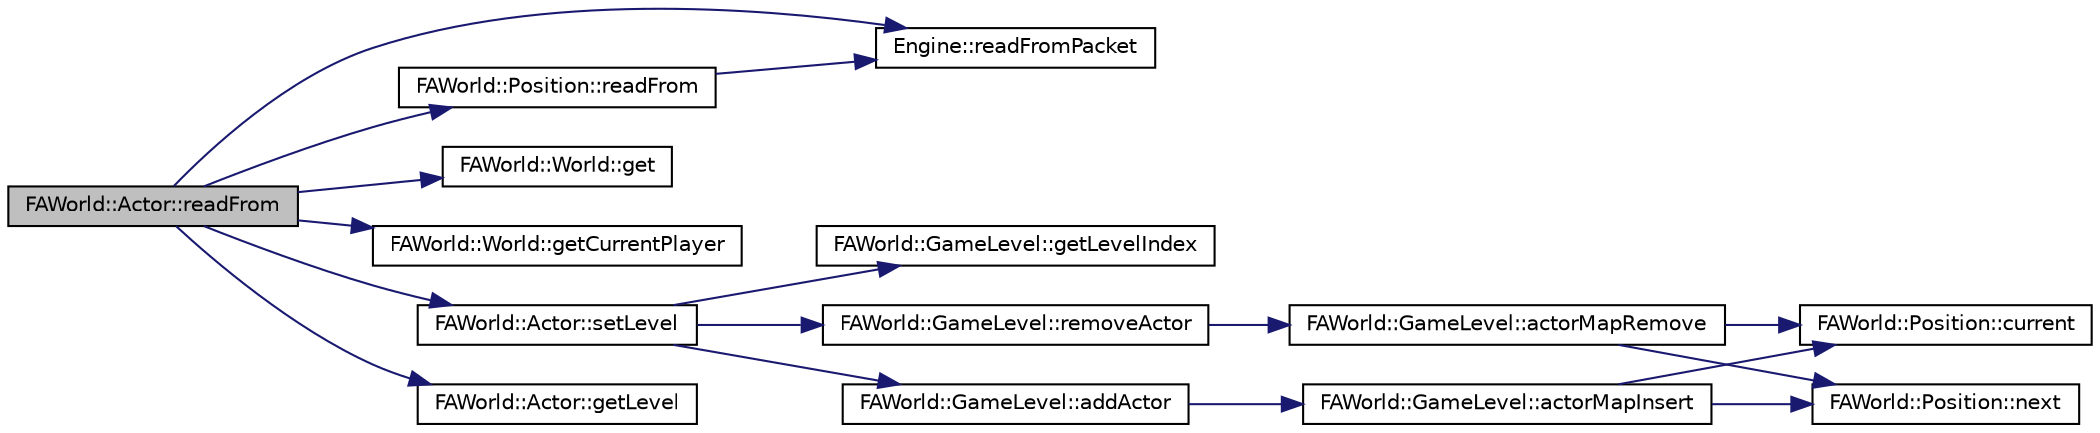 digraph G
{
  edge [fontname="Helvetica",fontsize="10",labelfontname="Helvetica",labelfontsize="10"];
  node [fontname="Helvetica",fontsize="10",shape=record];
  rankdir="LR";
  Node1 [label="FAWorld::Actor::readFrom",height=0.2,width=0.4,color="black", fillcolor="grey75", style="filled" fontcolor="black"];
  Node1 -> Node2 [color="midnightblue",fontsize="10",style="solid",fontname="Helvetica"];
  Node2 [label="FAWorld::Position::readFrom",height=0.2,width=0.4,color="black", fillcolor="white", style="filled",URL="$class_f_a_world_1_1_position.html#af980b9e7511b02011f5605d1254e878e"];
  Node2 -> Node3 [color="midnightblue",fontsize="10",style="solid",fontname="Helvetica"];
  Node3 [label="Engine::readFromPacket",height=0.2,width=0.4,color="black", fillcolor="white", style="filled",URL="$namespace_engine.html#afc72014886f43e30e3ad11d303d62779"];
  Node1 -> Node3 [color="midnightblue",fontsize="10",style="solid",fontname="Helvetica"];
  Node1 -> Node4 [color="midnightblue",fontsize="10",style="solid",fontname="Helvetica"];
  Node4 [label="FAWorld::World::get",height=0.2,width=0.4,color="black", fillcolor="white", style="filled",URL="$class_f_a_world_1_1_world.html#aa72cae8b62329a79324bce7294236787"];
  Node1 -> Node5 [color="midnightblue",fontsize="10",style="solid",fontname="Helvetica"];
  Node5 [label="FAWorld::World::getCurrentPlayer",height=0.2,width=0.4,color="black", fillcolor="white", style="filled",URL="$class_f_a_world_1_1_world.html#a8715034c60fe91ec17c2baf2d57c8e79"];
  Node1 -> Node6 [color="midnightblue",fontsize="10",style="solid",fontname="Helvetica"];
  Node6 [label="FAWorld::Actor::setLevel",height=0.2,width=0.4,color="black", fillcolor="white", style="filled",URL="$class_f_a_world_1_1_actor.html#a11f7b0f99d17191140088f83d130538e"];
  Node6 -> Node7 [color="midnightblue",fontsize="10",style="solid",fontname="Helvetica"];
  Node7 [label="FAWorld::GameLevel::getLevelIndex",height=0.2,width=0.4,color="black", fillcolor="white", style="filled",URL="$class_f_a_world_1_1_game_level.html#aa34b6cd6ab73af749fe3a92426b55bb8"];
  Node6 -> Node8 [color="midnightblue",fontsize="10",style="solid",fontname="Helvetica"];
  Node8 [label="FAWorld::GameLevel::removeActor",height=0.2,width=0.4,color="black", fillcolor="white", style="filled",URL="$class_f_a_world_1_1_game_level.html#a67b324c701fe60ff4f250a1a6dae11b4"];
  Node8 -> Node9 [color="midnightblue",fontsize="10",style="solid",fontname="Helvetica"];
  Node9 [label="FAWorld::GameLevel::actorMapRemove",height=0.2,width=0.4,color="black", fillcolor="white", style="filled",URL="$class_f_a_world_1_1_game_level.html#ac468fcf7f924e14fb12f053b013a22ae"];
  Node9 -> Node10 [color="midnightblue",fontsize="10",style="solid",fontname="Helvetica"];
  Node10 [label="FAWorld::Position::current",height=0.2,width=0.4,color="black", fillcolor="white", style="filled",URL="$class_f_a_world_1_1_position.html#ad3f6fbf7e42940edc332a296a4c27090",tooltip="where we are coming from"];
  Node9 -> Node11 [color="midnightblue",fontsize="10",style="solid",fontname="Helvetica"];
  Node11 [label="FAWorld::Position::next",height=0.2,width=0.4,color="black", fillcolor="white", style="filled",URL="$class_f_a_world_1_1_position.html#aaab58152fbd29cfde68a7317dad1f83d",tooltip="where we are going to"];
  Node6 -> Node12 [color="midnightblue",fontsize="10",style="solid",fontname="Helvetica"];
  Node12 [label="FAWorld::GameLevel::addActor",height=0.2,width=0.4,color="black", fillcolor="white", style="filled",URL="$class_f_a_world_1_1_game_level.html#a189434699b06161f5704156e63665991"];
  Node12 -> Node13 [color="midnightblue",fontsize="10",style="solid",fontname="Helvetica"];
  Node13 [label="FAWorld::GameLevel::actorMapInsert",height=0.2,width=0.4,color="black", fillcolor="white", style="filled",URL="$class_f_a_world_1_1_game_level.html#ab00e0f84e8728647d39a7a2f39f08499"];
  Node13 -> Node10 [color="midnightblue",fontsize="10",style="solid",fontname="Helvetica"];
  Node13 -> Node11 [color="midnightblue",fontsize="10",style="solid",fontname="Helvetica"];
  Node1 -> Node14 [color="midnightblue",fontsize="10",style="solid",fontname="Helvetica"];
  Node14 [label="FAWorld::Actor::getLevel",height=0.2,width=0.4,color="black", fillcolor="white", style="filled",URL="$class_f_a_world_1_1_actor.html#ac7f3a1a4b5b66da302e257ea3b5c0f58"];
}
